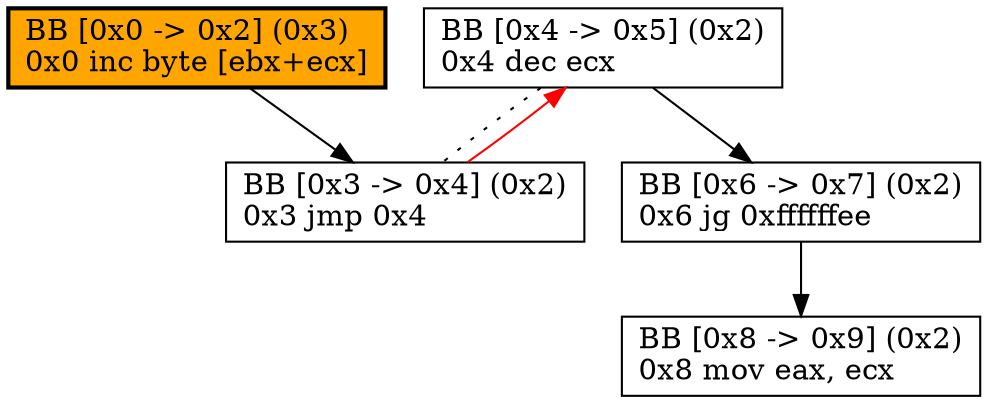 digraph G {
labeljust=r
"0x4" [labeljust=r,label="BB [0x4 -> 0x5] (0x2)\l0x4 dec ecx\l", shape=box, style="filled", fillcolor=white]
"0x0" [label="BB [0x0 -> 0x2] (0x3)\l0x0 inc byte [ebx+ecx]\l", shape=box, style="bold, filled", fillcolor="orange"]
"0x3" [labeljust=r,label="BB [0x3 -> 0x4] (0x2)\l0x3 jmp 0x4\l", shape=box, style="filled", fillcolor=white]
"0x6" [labeljust=r,label="BB [0x6 -> 0x7] (0x2)\l0x6 jg 0xffffffee\l", shape=box, style="filled", fillcolor=white]
"0x8" [labeljust=r,label="BB [0x8 -> 0x9] (0x2)\l0x8 mov eax, ecx\l", shape=box, style="filled", fillcolor=white]
"0x4" -> "0x3" [style=dotted,arrowhead=none,color=black]
"0x4" -> "0x6" [color=black]
"0x0" -> "0x3" [color=black]
"0x3" -> "0x4" [color=red]
"0x6" -> "0x8" [color=black]
}
